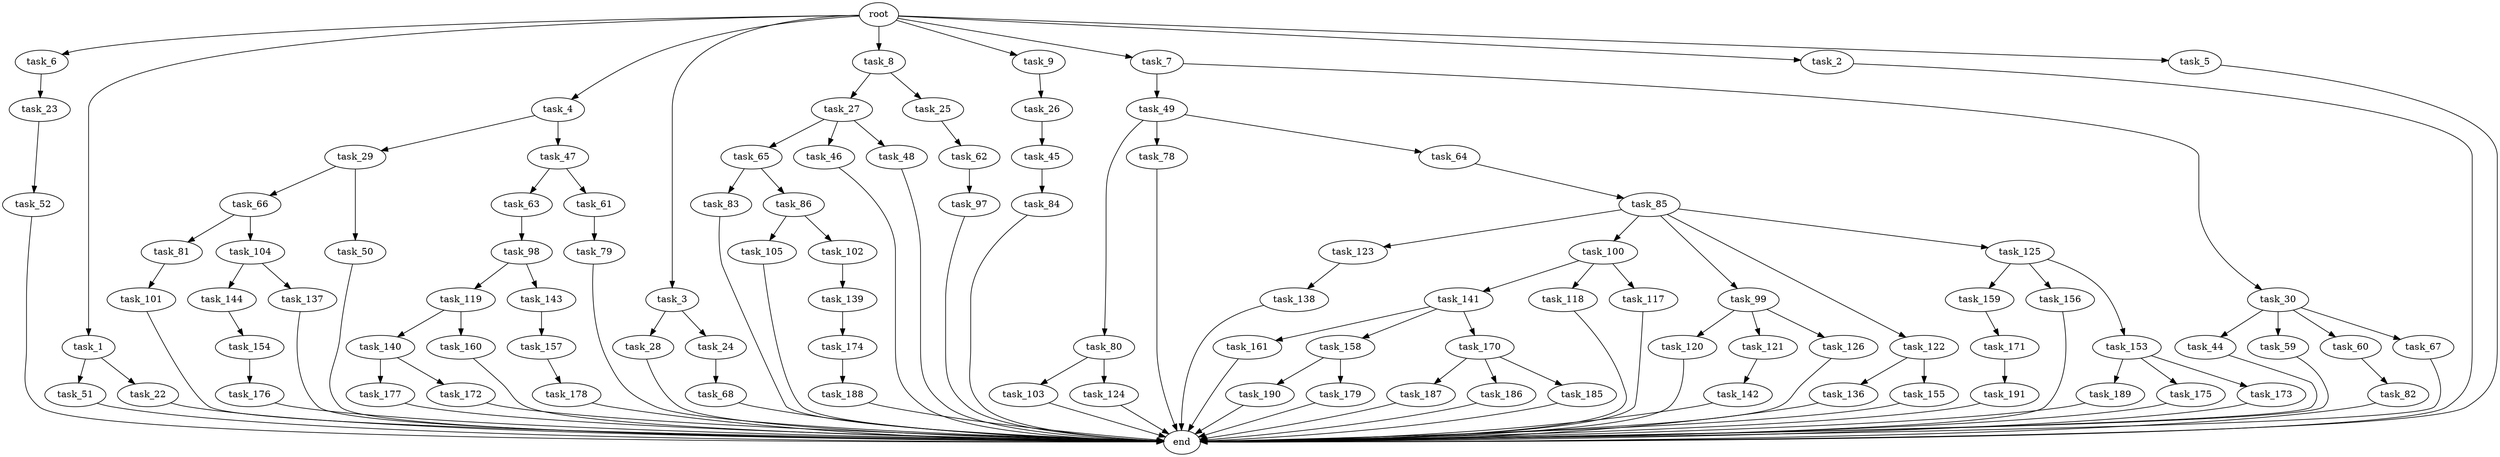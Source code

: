 digraph G {
  task_6 [size="1.024000"];
  task_154 [size="309237645.312000"];
  task_136 [size="695784701.952000"];
  task_45 [size="420906795.008000"];
  task_187 [size="309237645.312000"];
  task_123 [size="858993459.200000"];
  task_66 [size="858993459.200000"];
  task_1 [size="1.024000"];
  task_82 [size="214748364.800000"];
  task_159 [size="420906795.008000"];
  task_68 [size="695784701.952000"];
  task_119 [size="858993459.200000"];
  task_190 [size="695784701.952000"];
  task_65 [size="77309411.328000"];
  task_83 [size="77309411.328000"];
  root [size="0.000000"];
  task_63 [size="420906795.008000"];
  task_176 [size="77309411.328000"];
  task_179 [size="695784701.952000"];
  task_144 [size="34359738.368000"];
  task_4 [size="1.024000"];
  task_3 [size="1.024000"];
  task_86 [size="77309411.328000"];
  task_62 [size="34359738.368000"];
  task_189 [size="549755813.888000"];
  task_84 [size="695784701.952000"];
  task_101 [size="695784701.952000"];
  task_178 [size="214748364.800000"];
  task_8 [size="1.024000"];
  task_120 [size="858993459.200000"];
  task_9 [size="1.024000"];
  task_27 [size="137438953.472000"];
  task_177 [size="309237645.312000"];
  task_98 [size="549755813.888000"];
  task_80 [size="309237645.312000"];
  task_97 [size="309237645.312000"];
  task_49 [size="34359738.368000"];
  task_161 [size="549755813.888000"];
  task_23 [size="214748364.800000"];
  task_44 [size="34359738.368000"];
  task_172 [size="309237645.312000"];
  task_100 [size="858993459.200000"];
  task_7 [size="1.024000"];
  task_188 [size="858993459.200000"];
  task_99 [size="858993459.200000"];
  task_25 [size="137438953.472000"];
  task_155 [size="695784701.952000"];
  task_51 [size="420906795.008000"];
  task_186 [size="309237645.312000"];
  task_28 [size="858993459.200000"];
  task_142 [size="214748364.800000"];
  task_22 [size="420906795.008000"];
  task_137 [size="34359738.368000"];
  task_59 [size="34359738.368000"];
  task_175 [size="549755813.888000"];
  task_141 [size="858993459.200000"];
  task_140 [size="77309411.328000"];
  task_26 [size="549755813.888000"];
  task_143 [size="858993459.200000"];
  task_2 [size="1.024000"];
  task_105 [size="309237645.312000"];
  task_61 [size="420906795.008000"];
  task_118 [size="858993459.200000"];
  task_81 [size="309237645.312000"];
  task_52 [size="695784701.952000"];
  task_79 [size="214748364.800000"];
  task_50 [size="858993459.200000"];
  task_122 [size="858993459.200000"];
  task_104 [size="309237645.312000"];
  task_158 [size="549755813.888000"];
  task_160 [size="77309411.328000"];
  task_60 [size="34359738.368000"];
  task_174 [size="858993459.200000"];
  task_103 [size="137438953.472000"];
  task_78 [size="309237645.312000"];
  task_46 [size="77309411.328000"];
  task_30 [size="34359738.368000"];
  task_156 [size="420906795.008000"];
  task_67 [size="34359738.368000"];
  task_48 [size="77309411.328000"];
  task_121 [size="858993459.200000"];
  task_173 [size="549755813.888000"];
  task_185 [size="309237645.312000"];
  task_191 [size="34359738.368000"];
  task_85 [size="858993459.200000"];
  task_64 [size="309237645.312000"];
  task_29 [size="34359738.368000"];
  task_102 [size="309237645.312000"];
  task_153 [size="420906795.008000"];
  task_139 [size="77309411.328000"];
  task_117 [size="858993459.200000"];
  task_47 [size="34359738.368000"];
  task_126 [size="858993459.200000"];
  end [size="0.000000"];
  task_24 [size="858993459.200000"];
  task_5 [size="1.024000"];
  task_170 [size="549755813.888000"];
  task_124 [size="137438953.472000"];
  task_125 [size="858993459.200000"];
  task_138 [size="695784701.952000"];
  task_171 [size="137438953.472000"];
  task_157 [size="695784701.952000"];

  task_6 -> task_23 [size="209715200.000000"];
  task_154 -> task_176 [size="75497472.000000"];
  task_136 -> end [size="1.000000"];
  task_45 -> task_84 [size="679477248.000000"];
  task_187 -> end [size="1.000000"];
  task_123 -> task_138 [size="679477248.000000"];
  task_66 -> task_81 [size="301989888.000000"];
  task_66 -> task_104 [size="301989888.000000"];
  task_1 -> task_22 [size="411041792.000000"];
  task_1 -> task_51 [size="411041792.000000"];
  task_82 -> end [size="1.000000"];
  task_159 -> task_171 [size="134217728.000000"];
  task_68 -> end [size="1.000000"];
  task_119 -> task_160 [size="75497472.000000"];
  task_119 -> task_140 [size="75497472.000000"];
  task_190 -> end [size="1.000000"];
  task_65 -> task_86 [size="75497472.000000"];
  task_65 -> task_83 [size="75497472.000000"];
  task_83 -> end [size="1.000000"];
  root -> task_2 [size="1.000000"];
  root -> task_6 [size="1.000000"];
  root -> task_7 [size="1.000000"];
  root -> task_4 [size="1.000000"];
  root -> task_3 [size="1.000000"];
  root -> task_5 [size="1.000000"];
  root -> task_1 [size="1.000000"];
  root -> task_8 [size="1.000000"];
  root -> task_9 [size="1.000000"];
  task_63 -> task_98 [size="536870912.000000"];
  task_176 -> end [size="1.000000"];
  task_179 -> end [size="1.000000"];
  task_144 -> task_154 [size="301989888.000000"];
  task_4 -> task_29 [size="33554432.000000"];
  task_4 -> task_47 [size="33554432.000000"];
  task_3 -> task_24 [size="838860800.000000"];
  task_3 -> task_28 [size="838860800.000000"];
  task_86 -> task_105 [size="301989888.000000"];
  task_86 -> task_102 [size="301989888.000000"];
  task_62 -> task_97 [size="301989888.000000"];
  task_189 -> end [size="1.000000"];
  task_84 -> end [size="1.000000"];
  task_101 -> end [size="1.000000"];
  task_178 -> end [size="1.000000"];
  task_8 -> task_27 [size="134217728.000000"];
  task_8 -> task_25 [size="134217728.000000"];
  task_120 -> end [size="1.000000"];
  task_9 -> task_26 [size="536870912.000000"];
  task_27 -> task_48 [size="75497472.000000"];
  task_27 -> task_65 [size="75497472.000000"];
  task_27 -> task_46 [size="75497472.000000"];
  task_177 -> end [size="1.000000"];
  task_98 -> task_143 [size="838860800.000000"];
  task_98 -> task_119 [size="838860800.000000"];
  task_80 -> task_103 [size="134217728.000000"];
  task_80 -> task_124 [size="134217728.000000"];
  task_97 -> end [size="1.000000"];
  task_49 -> task_80 [size="301989888.000000"];
  task_49 -> task_64 [size="301989888.000000"];
  task_49 -> task_78 [size="301989888.000000"];
  task_161 -> end [size="1.000000"];
  task_23 -> task_52 [size="679477248.000000"];
  task_44 -> end [size="1.000000"];
  task_172 -> end [size="1.000000"];
  task_100 -> task_118 [size="838860800.000000"];
  task_100 -> task_141 [size="838860800.000000"];
  task_100 -> task_117 [size="838860800.000000"];
  task_7 -> task_30 [size="33554432.000000"];
  task_7 -> task_49 [size="33554432.000000"];
  task_188 -> end [size="1.000000"];
  task_99 -> task_121 [size="838860800.000000"];
  task_99 -> task_126 [size="838860800.000000"];
  task_99 -> task_120 [size="838860800.000000"];
  task_25 -> task_62 [size="33554432.000000"];
  task_155 -> end [size="1.000000"];
  task_51 -> end [size="1.000000"];
  task_186 -> end [size="1.000000"];
  task_28 -> end [size="1.000000"];
  task_142 -> end [size="1.000000"];
  task_22 -> end [size="1.000000"];
  task_137 -> end [size="1.000000"];
  task_59 -> end [size="1.000000"];
  task_175 -> end [size="1.000000"];
  task_141 -> task_170 [size="536870912.000000"];
  task_141 -> task_158 [size="536870912.000000"];
  task_141 -> task_161 [size="536870912.000000"];
  task_140 -> task_177 [size="301989888.000000"];
  task_140 -> task_172 [size="301989888.000000"];
  task_26 -> task_45 [size="411041792.000000"];
  task_143 -> task_157 [size="679477248.000000"];
  task_2 -> end [size="1.000000"];
  task_105 -> end [size="1.000000"];
  task_61 -> task_79 [size="209715200.000000"];
  task_118 -> end [size="1.000000"];
  task_81 -> task_101 [size="679477248.000000"];
  task_52 -> end [size="1.000000"];
  task_79 -> end [size="1.000000"];
  task_50 -> end [size="1.000000"];
  task_122 -> task_155 [size="679477248.000000"];
  task_122 -> task_136 [size="679477248.000000"];
  task_104 -> task_144 [size="33554432.000000"];
  task_104 -> task_137 [size="33554432.000000"];
  task_158 -> task_190 [size="679477248.000000"];
  task_158 -> task_179 [size="679477248.000000"];
  task_160 -> end [size="1.000000"];
  task_60 -> task_82 [size="209715200.000000"];
  task_174 -> task_188 [size="838860800.000000"];
  task_103 -> end [size="1.000000"];
  task_78 -> end [size="1.000000"];
  task_46 -> end [size="1.000000"];
  task_30 -> task_60 [size="33554432.000000"];
  task_30 -> task_67 [size="33554432.000000"];
  task_30 -> task_59 [size="33554432.000000"];
  task_30 -> task_44 [size="33554432.000000"];
  task_156 -> end [size="1.000000"];
  task_67 -> end [size="1.000000"];
  task_48 -> end [size="1.000000"];
  task_121 -> task_142 [size="209715200.000000"];
  task_173 -> end [size="1.000000"];
  task_185 -> end [size="1.000000"];
  task_191 -> end [size="1.000000"];
  task_85 -> task_99 [size="838860800.000000"];
  task_85 -> task_122 [size="838860800.000000"];
  task_85 -> task_125 [size="838860800.000000"];
  task_85 -> task_123 [size="838860800.000000"];
  task_85 -> task_100 [size="838860800.000000"];
  task_64 -> task_85 [size="838860800.000000"];
  task_29 -> task_50 [size="838860800.000000"];
  task_29 -> task_66 [size="838860800.000000"];
  task_102 -> task_139 [size="75497472.000000"];
  task_153 -> task_173 [size="536870912.000000"];
  task_153 -> task_175 [size="536870912.000000"];
  task_153 -> task_189 [size="536870912.000000"];
  task_139 -> task_174 [size="838860800.000000"];
  task_117 -> end [size="1.000000"];
  task_47 -> task_63 [size="411041792.000000"];
  task_47 -> task_61 [size="411041792.000000"];
  task_126 -> end [size="1.000000"];
  task_24 -> task_68 [size="679477248.000000"];
  task_5 -> end [size="1.000000"];
  task_170 -> task_187 [size="301989888.000000"];
  task_170 -> task_186 [size="301989888.000000"];
  task_170 -> task_185 [size="301989888.000000"];
  task_124 -> end [size="1.000000"];
  task_125 -> task_156 [size="411041792.000000"];
  task_125 -> task_153 [size="411041792.000000"];
  task_125 -> task_159 [size="411041792.000000"];
  task_138 -> end [size="1.000000"];
  task_171 -> task_191 [size="33554432.000000"];
  task_157 -> task_178 [size="209715200.000000"];
}
